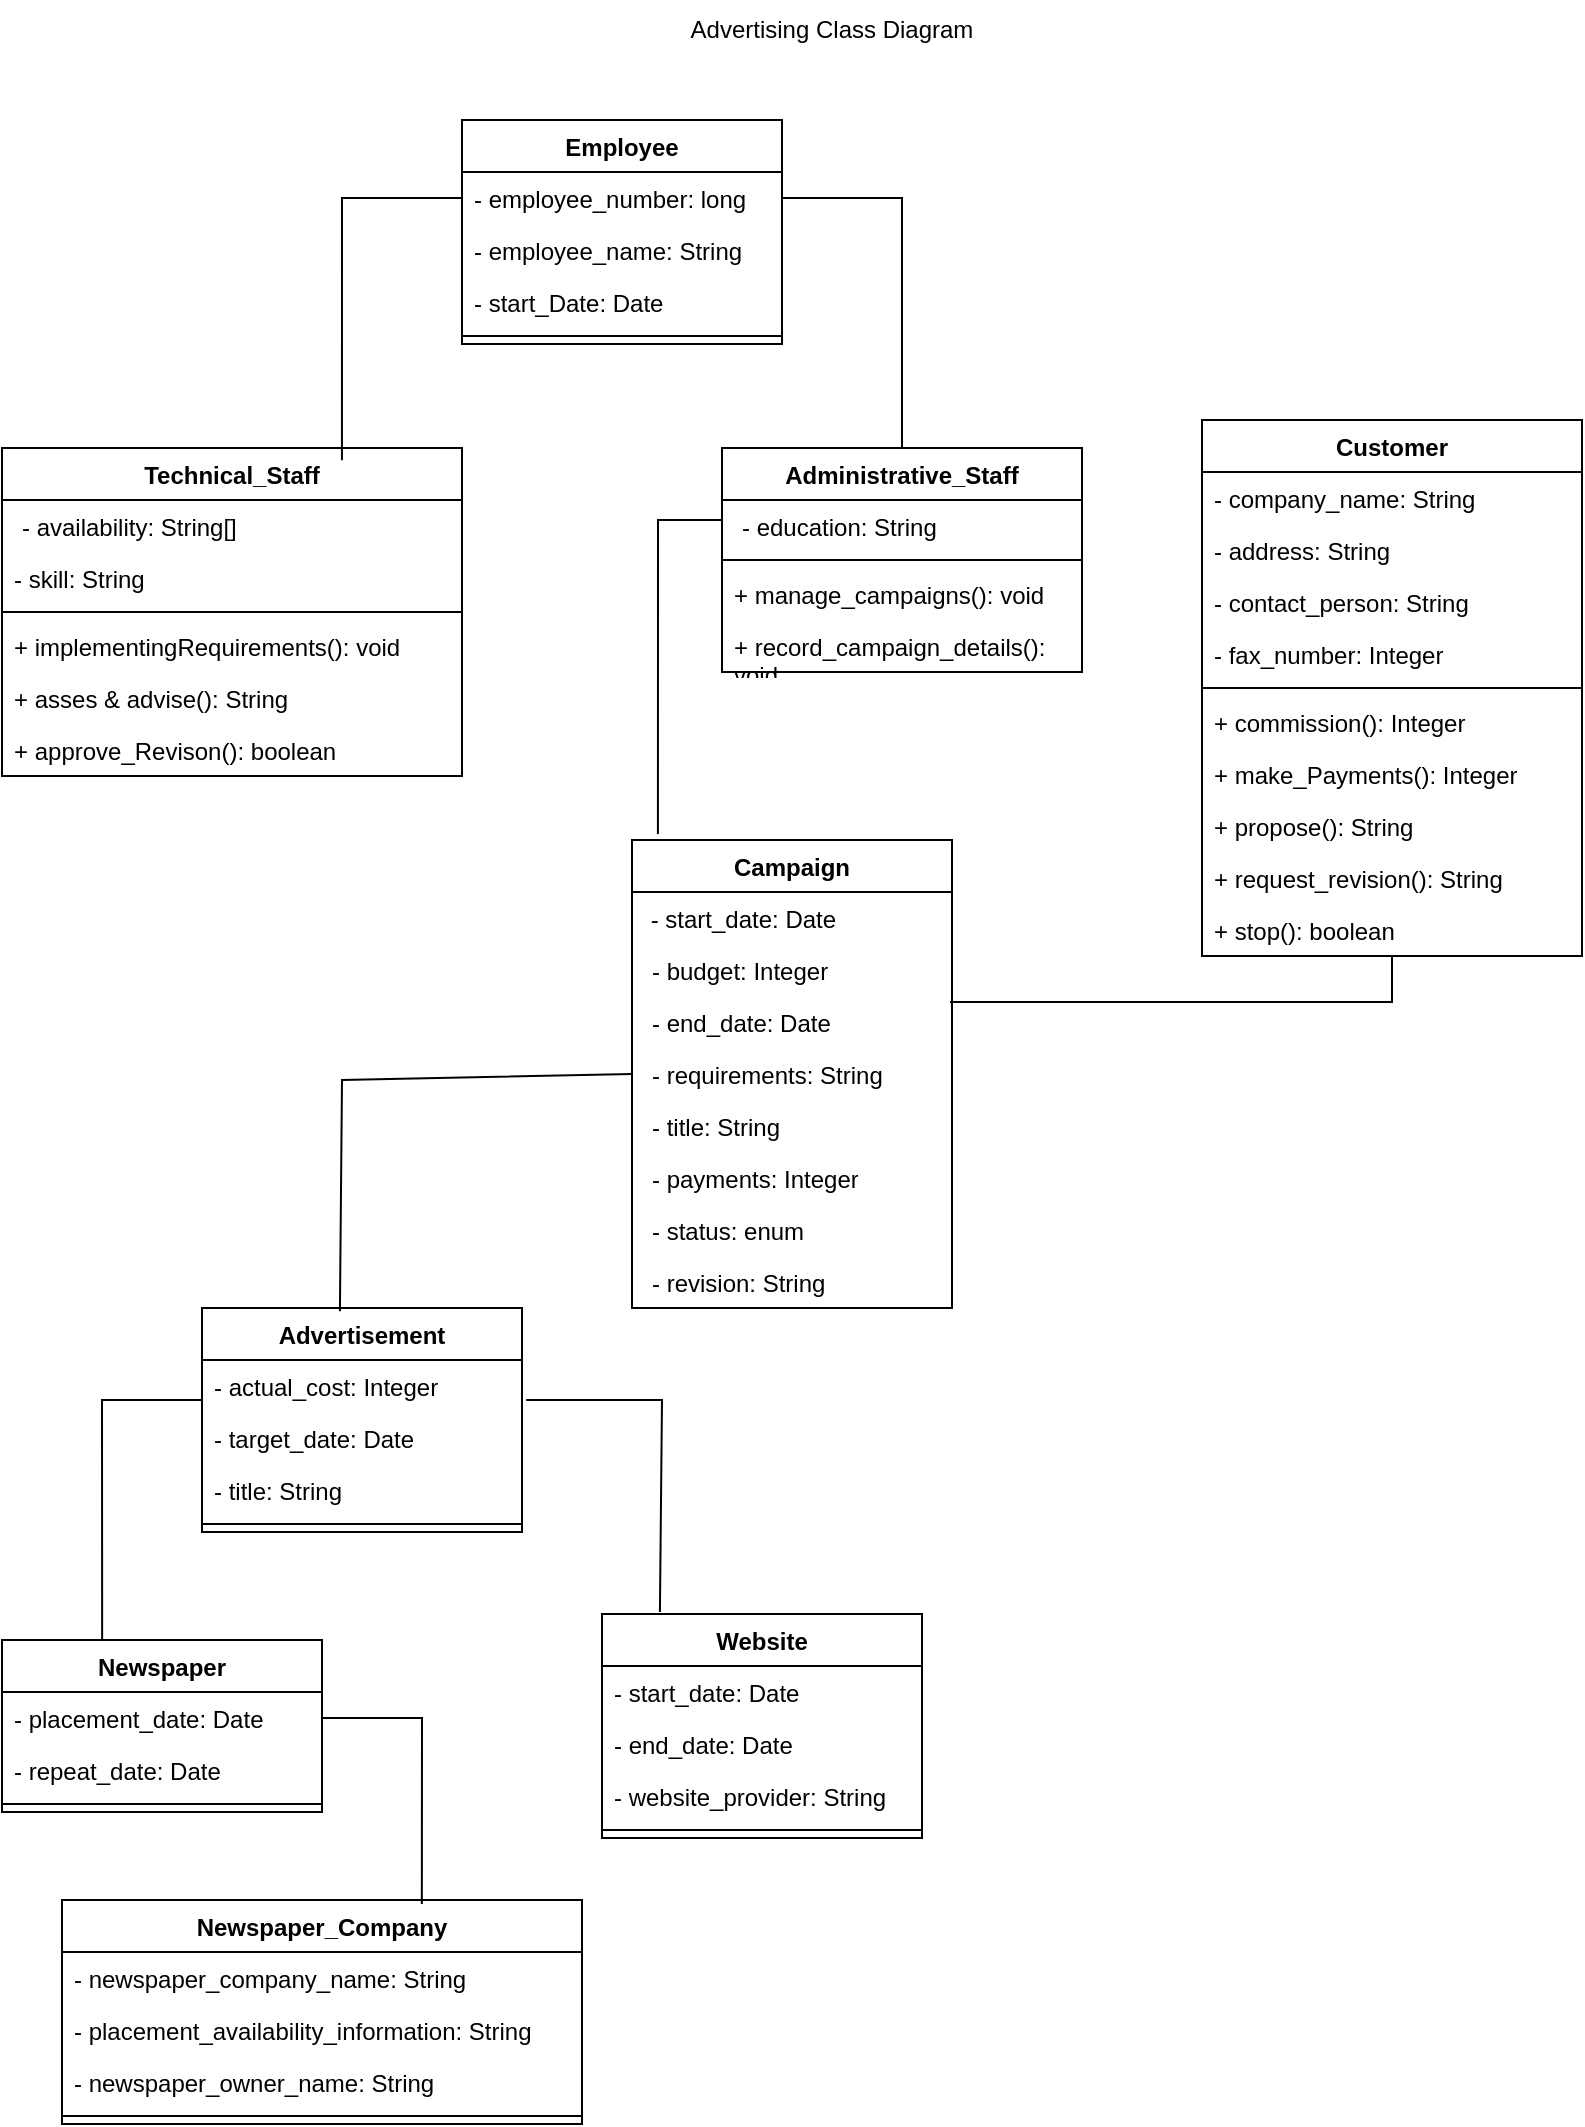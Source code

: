 <mxfile version="22.1.15" type="github">
  <diagram name="Page-1" id="4tycvIm1nPHwjcCRW_wV">
    <mxGraphModel dx="1434" dy="780" grid="1" gridSize="10" guides="1" tooltips="1" connect="1" arrows="1" fold="1" page="1" pageScale="1" pageWidth="850" pageHeight="1100" math="0" shadow="0">
      <root>
        <mxCell id="0" />
        <mxCell id="1" parent="0" />
        <mxCell id="DbfWO5yZ4nB2cymU3BEi-1" value="&lt;b style=&quot;border-color: var(--border-color);&quot;&gt;Employee&lt;/b&gt;" style="swimlane;fontStyle=1;align=center;verticalAlign=top;childLayout=stackLayout;horizontal=1;startSize=26;horizontalStack=0;resizeParent=1;resizeParentMax=0;resizeLast=0;collapsible=1;marginBottom=0;whiteSpace=wrap;html=1;" vertex="1" parent="1">
          <mxGeometry x="270" y="90" width="160" height="112" as="geometry" />
        </mxCell>
        <mxCell id="DbfWO5yZ4nB2cymU3BEi-2" value="- employee_number: long" style="text;strokeColor=none;fillColor=none;align=left;verticalAlign=top;spacingLeft=4;spacingRight=4;overflow=hidden;rotatable=0;points=[[0,0.5],[1,0.5]];portConstraint=eastwest;whiteSpace=wrap;html=1;" vertex="1" parent="DbfWO5yZ4nB2cymU3BEi-1">
          <mxGeometry y="26" width="160" height="26" as="geometry" />
        </mxCell>
        <mxCell id="DbfWO5yZ4nB2cymU3BEi-3" value="- employee_name: String" style="text;strokeColor=none;fillColor=none;align=left;verticalAlign=top;spacingLeft=4;spacingRight=4;overflow=hidden;rotatable=0;points=[[0,0.5],[1,0.5]];portConstraint=eastwest;whiteSpace=wrap;html=1;" vertex="1" parent="DbfWO5yZ4nB2cymU3BEi-1">
          <mxGeometry y="52" width="160" height="26" as="geometry" />
        </mxCell>
        <mxCell id="DbfWO5yZ4nB2cymU3BEi-4" value="- start_Date: Date" style="text;strokeColor=none;fillColor=none;align=left;verticalAlign=top;spacingLeft=4;spacingRight=4;overflow=hidden;rotatable=0;points=[[0,0.5],[1,0.5]];portConstraint=eastwest;whiteSpace=wrap;html=1;" vertex="1" parent="DbfWO5yZ4nB2cymU3BEi-1">
          <mxGeometry y="78" width="160" height="26" as="geometry" />
        </mxCell>
        <mxCell id="DbfWO5yZ4nB2cymU3BEi-5" value="" style="line;strokeWidth=1;fillColor=none;align=left;verticalAlign=middle;spacingTop=-1;spacingLeft=3;spacingRight=3;rotatable=0;labelPosition=right;points=[];portConstraint=eastwest;strokeColor=inherit;" vertex="1" parent="DbfWO5yZ4nB2cymU3BEi-1">
          <mxGeometry y="104" width="160" height="8" as="geometry" />
        </mxCell>
        <mxCell id="DbfWO5yZ4nB2cymU3BEi-6" value="&lt;b style=&quot;border-color: var(--border-color);&quot;&gt;Technical_Staff&lt;/b&gt;" style="swimlane;fontStyle=1;align=center;verticalAlign=top;childLayout=stackLayout;horizontal=1;startSize=26;horizontalStack=0;resizeParent=1;resizeParentMax=0;resizeLast=0;collapsible=1;marginBottom=0;whiteSpace=wrap;html=1;" vertex="1" parent="1">
          <mxGeometry x="40" y="254" width="230" height="164" as="geometry" />
        </mxCell>
        <mxCell id="DbfWO5yZ4nB2cymU3BEi-7" value="&lt;p style=&quot;border-color: var(--border-color); margin: 0px 0px 0px 4px;&quot;&gt;- availability: String[]&amp;nbsp;&lt;/p&gt;&lt;p style=&quot;border-color: var(--border-color); margin: 0px 0px 0px 4px;&quot;&gt;&lt;br style=&quot;border-color: var(--border-color);&quot;&gt;&lt;/p&gt;&lt;p style=&quot;border-color: var(--border-color); margin: 0px 0px 0px 4px;&quot;&gt;&lt;br style=&quot;border-color: var(--border-color);&quot;&gt;&lt;/p&gt;" style="text;strokeColor=none;fillColor=none;align=left;verticalAlign=top;spacingLeft=4;spacingRight=4;overflow=hidden;rotatable=0;points=[[0,0.5],[1,0.5]];portConstraint=eastwest;whiteSpace=wrap;html=1;" vertex="1" parent="DbfWO5yZ4nB2cymU3BEi-6">
          <mxGeometry y="26" width="230" height="26" as="geometry" />
        </mxCell>
        <mxCell id="DbfWO5yZ4nB2cymU3BEi-8" value="- skill: String&amp;nbsp;" style="text;strokeColor=none;fillColor=none;align=left;verticalAlign=top;spacingLeft=4;spacingRight=4;overflow=hidden;rotatable=0;points=[[0,0.5],[1,0.5]];portConstraint=eastwest;whiteSpace=wrap;html=1;" vertex="1" parent="DbfWO5yZ4nB2cymU3BEi-6">
          <mxGeometry y="52" width="230" height="26" as="geometry" />
        </mxCell>
        <mxCell id="DbfWO5yZ4nB2cymU3BEi-9" value="" style="line;strokeWidth=1;fillColor=none;align=left;verticalAlign=middle;spacingTop=-1;spacingLeft=3;spacingRight=3;rotatable=0;labelPosition=right;points=[];portConstraint=eastwest;strokeColor=inherit;" vertex="1" parent="DbfWO5yZ4nB2cymU3BEi-6">
          <mxGeometry y="78" width="230" height="8" as="geometry" />
        </mxCell>
        <mxCell id="DbfWO5yZ4nB2cymU3BEi-10" value="+ implementingRequirements(): void" style="text;strokeColor=none;fillColor=none;align=left;verticalAlign=top;spacingLeft=4;spacingRight=4;overflow=hidden;rotatable=0;points=[[0,0.5],[1,0.5]];portConstraint=eastwest;whiteSpace=wrap;html=1;" vertex="1" parent="DbfWO5yZ4nB2cymU3BEi-6">
          <mxGeometry y="86" width="230" height="26" as="geometry" />
        </mxCell>
        <mxCell id="DbfWO5yZ4nB2cymU3BEi-11" value="+ asses &amp;amp; advise(): String" style="text;strokeColor=none;fillColor=none;align=left;verticalAlign=top;spacingLeft=4;spacingRight=4;overflow=hidden;rotatable=0;points=[[0,0.5],[1,0.5]];portConstraint=eastwest;whiteSpace=wrap;html=1;" vertex="1" parent="DbfWO5yZ4nB2cymU3BEi-6">
          <mxGeometry y="112" width="230" height="26" as="geometry" />
        </mxCell>
        <mxCell id="DbfWO5yZ4nB2cymU3BEi-12" value="+ approve_Revison(): boolean" style="text;strokeColor=none;fillColor=none;align=left;verticalAlign=top;spacingLeft=4;spacingRight=4;overflow=hidden;rotatable=0;points=[[0,0.5],[1,0.5]];portConstraint=eastwest;whiteSpace=wrap;html=1;" vertex="1" parent="DbfWO5yZ4nB2cymU3BEi-6">
          <mxGeometry y="138" width="230" height="26" as="geometry" />
        </mxCell>
        <mxCell id="DbfWO5yZ4nB2cymU3BEi-13" value="&lt;b style=&quot;border-color: var(--border-color);&quot;&gt;Administrative_Staff&lt;/b&gt;" style="swimlane;fontStyle=1;align=center;verticalAlign=top;childLayout=stackLayout;horizontal=1;startSize=26;horizontalStack=0;resizeParent=1;resizeParentMax=0;resizeLast=0;collapsible=1;marginBottom=0;whiteSpace=wrap;html=1;" vertex="1" parent="1">
          <mxGeometry x="400" y="254" width="180" height="112" as="geometry" />
        </mxCell>
        <mxCell id="DbfWO5yZ4nB2cymU3BEi-14" value="&lt;p style=&quot;border-color: var(--border-color); margin: 0px 0px 0px 4px;&quot;&gt;- education: String&amp;nbsp;&lt;/p&gt;&lt;p style=&quot;border-color: var(--border-color); margin: 0px 0px 0px 4px;&quot;&gt;&lt;br style=&quot;border-color: var(--border-color);&quot;&gt;&lt;/p&gt;" style="text;strokeColor=none;fillColor=none;align=left;verticalAlign=top;spacingLeft=4;spacingRight=4;overflow=hidden;rotatable=0;points=[[0,0.5],[1,0.5]];portConstraint=eastwest;whiteSpace=wrap;html=1;" vertex="1" parent="DbfWO5yZ4nB2cymU3BEi-13">
          <mxGeometry y="26" width="180" height="26" as="geometry" />
        </mxCell>
        <mxCell id="DbfWO5yZ4nB2cymU3BEi-15" value="" style="line;strokeWidth=1;fillColor=none;align=left;verticalAlign=middle;spacingTop=-1;spacingLeft=3;spacingRight=3;rotatable=0;labelPosition=right;points=[];portConstraint=eastwest;strokeColor=inherit;" vertex="1" parent="DbfWO5yZ4nB2cymU3BEi-13">
          <mxGeometry y="52" width="180" height="8" as="geometry" />
        </mxCell>
        <mxCell id="DbfWO5yZ4nB2cymU3BEi-16" value="+ manage_campaigns(): void" style="text;strokeColor=none;fillColor=none;align=left;verticalAlign=top;spacingLeft=4;spacingRight=4;overflow=hidden;rotatable=0;points=[[0,0.5],[1,0.5]];portConstraint=eastwest;whiteSpace=wrap;html=1;" vertex="1" parent="DbfWO5yZ4nB2cymU3BEi-13">
          <mxGeometry y="60" width="180" height="26" as="geometry" />
        </mxCell>
        <mxCell id="DbfWO5yZ4nB2cymU3BEi-17" value="+ record_campaign_details(): void" style="text;strokeColor=none;fillColor=none;align=left;verticalAlign=top;spacingLeft=4;spacingRight=4;overflow=hidden;rotatable=0;points=[[0,0.5],[1,0.5]];portConstraint=eastwest;whiteSpace=wrap;html=1;" vertex="1" parent="DbfWO5yZ4nB2cymU3BEi-13">
          <mxGeometry y="86" width="180" height="26" as="geometry" />
        </mxCell>
        <mxCell id="DbfWO5yZ4nB2cymU3BEi-18" value="" style="endArrow=none;html=1;rounded=0;entryX=0;entryY=0.5;entryDx=0;entryDy=0;exitX=0.739;exitY=0.037;exitDx=0;exitDy=0;exitPerimeter=0;" edge="1" parent="1" source="DbfWO5yZ4nB2cymU3BEi-6" target="DbfWO5yZ4nB2cymU3BEi-2">
          <mxGeometry width="50" height="50" relative="1" as="geometry">
            <mxPoint x="210" y="250" as="sourcePoint" />
            <mxPoint x="250" y="130" as="targetPoint" />
            <Array as="points">
              <mxPoint x="210" y="129" />
            </Array>
          </mxGeometry>
        </mxCell>
        <mxCell id="DbfWO5yZ4nB2cymU3BEi-19" value="" style="endArrow=none;html=1;rounded=0;entryX=1;entryY=0.5;entryDx=0;entryDy=0;exitX=0.5;exitY=0;exitDx=0;exitDy=0;" edge="1" parent="1" source="DbfWO5yZ4nB2cymU3BEi-13" target="DbfWO5yZ4nB2cymU3BEi-2">
          <mxGeometry width="50" height="50" relative="1" as="geometry">
            <mxPoint x="220" y="270" as="sourcePoint" />
            <mxPoint x="270" y="139" as="targetPoint" />
            <Array as="points">
              <mxPoint x="490" y="129" />
            </Array>
          </mxGeometry>
        </mxCell>
        <mxCell id="DbfWO5yZ4nB2cymU3BEi-20" value="Campaign" style="swimlane;fontStyle=1;align=center;verticalAlign=top;childLayout=stackLayout;horizontal=1;startSize=26;horizontalStack=0;resizeParent=1;resizeParentMax=0;resizeLast=0;collapsible=1;marginBottom=0;whiteSpace=wrap;html=1;" vertex="1" parent="1">
          <mxGeometry x="355" y="450" width="160" height="234" as="geometry" />
        </mxCell>
        <mxCell id="DbfWO5yZ4nB2cymU3BEi-21" value="&amp;nbsp;- start_date: Date" style="text;strokeColor=none;fillColor=none;align=left;verticalAlign=top;spacingLeft=4;spacingRight=4;overflow=hidden;rotatable=0;points=[[0,0.5],[1,0.5]];portConstraint=eastwest;whiteSpace=wrap;html=1;" vertex="1" parent="DbfWO5yZ4nB2cymU3BEi-20">
          <mxGeometry y="26" width="160" height="26" as="geometry" />
        </mxCell>
        <mxCell id="DbfWO5yZ4nB2cymU3BEi-22" value="&lt;p style=&quot;border-color: var(--border-color); margin: 0px 0px 0px 4px;&quot;&gt;- budget: Integer&amp;nbsp;&lt;/p&gt;&lt;p style=&quot;border-color: var(--border-color); margin: 0px 0px 0px 4px;&quot;&gt;&lt;br style=&quot;border-color: var(--border-color);&quot;&gt;&lt;/p&gt;" style="text;strokeColor=none;fillColor=none;align=left;verticalAlign=top;spacingLeft=4;spacingRight=4;overflow=hidden;rotatable=0;points=[[0,0.5],[1,0.5]];portConstraint=eastwest;whiteSpace=wrap;html=1;" vertex="1" parent="DbfWO5yZ4nB2cymU3BEi-20">
          <mxGeometry y="52" width="160" height="26" as="geometry" />
        </mxCell>
        <mxCell id="DbfWO5yZ4nB2cymU3BEi-23" value="&lt;p style=&quot;border-color: var(--border-color); margin: 0px 0px 0px 4px;&quot;&gt;- end_date: Date&lt;/p&gt;&lt;p style=&quot;border-color: var(--border-color); margin: 0px 0px 0px 4px;&quot;&gt;&lt;br style=&quot;border-color: var(--border-color);&quot;&gt;&lt;/p&gt;" style="text;strokeColor=none;fillColor=none;align=left;verticalAlign=top;spacingLeft=4;spacingRight=4;overflow=hidden;rotatable=0;points=[[0,0.5],[1,0.5]];portConstraint=eastwest;whiteSpace=wrap;html=1;" vertex="1" parent="DbfWO5yZ4nB2cymU3BEi-20">
          <mxGeometry y="78" width="160" height="26" as="geometry" />
        </mxCell>
        <mxCell id="DbfWO5yZ4nB2cymU3BEi-24" value="&lt;p style=&quot;border-color: var(--border-color); margin: 0px 0px 0px 4px;&quot;&gt;- requirements: String&lt;/p&gt;&lt;p style=&quot;border-color: var(--border-color); margin: 0px 0px 0px 4px;&quot;&gt;&lt;br style=&quot;border-color: var(--border-color);&quot;&gt;&lt;/p&gt;" style="text;strokeColor=none;fillColor=none;align=left;verticalAlign=top;spacingLeft=4;spacingRight=4;overflow=hidden;rotatable=0;points=[[0,0.5],[1,0.5]];portConstraint=eastwest;whiteSpace=wrap;html=1;" vertex="1" parent="DbfWO5yZ4nB2cymU3BEi-20">
          <mxGeometry y="104" width="160" height="26" as="geometry" />
        </mxCell>
        <mxCell id="DbfWO5yZ4nB2cymU3BEi-25" value="&lt;p style=&quot;border-color: var(--border-color); margin: 0px 0px 0px 4px;&quot;&gt;- title: String&lt;/p&gt;&lt;p style=&quot;border-color: var(--border-color); margin: 0px 0px 0px 4px;&quot;&gt;&lt;br style=&quot;border-color: var(--border-color);&quot;&gt;&lt;/p&gt;" style="text;strokeColor=none;fillColor=none;align=left;verticalAlign=top;spacingLeft=4;spacingRight=4;overflow=hidden;rotatable=0;points=[[0,0.5],[1,0.5]];portConstraint=eastwest;whiteSpace=wrap;html=1;" vertex="1" parent="DbfWO5yZ4nB2cymU3BEi-20">
          <mxGeometry y="130" width="160" height="26" as="geometry" />
        </mxCell>
        <mxCell id="DbfWO5yZ4nB2cymU3BEi-26" value="&lt;p style=&quot;border-color: var(--border-color); margin: 0px 0px 0px 4px;&quot;&gt;- payments: Integer&lt;/p&gt;&lt;p style=&quot;border-color: var(--border-color); margin: 0px 0px 0px 4px;&quot;&gt;&lt;br style=&quot;border-color: var(--border-color);&quot;&gt;&lt;/p&gt;" style="text;strokeColor=none;fillColor=none;align=left;verticalAlign=top;spacingLeft=4;spacingRight=4;overflow=hidden;rotatable=0;points=[[0,0.5],[1,0.5]];portConstraint=eastwest;whiteSpace=wrap;html=1;" vertex="1" parent="DbfWO5yZ4nB2cymU3BEi-20">
          <mxGeometry y="156" width="160" height="26" as="geometry" />
        </mxCell>
        <mxCell id="DbfWO5yZ4nB2cymU3BEi-27" value="&lt;p style=&quot;border-color: var(--border-color); margin: 0px 0px 0px 4px;&quot;&gt;- status: enum&lt;/p&gt;&lt;p style=&quot;border-color: var(--border-color); margin: 0px 0px 0px 4px;&quot;&gt;&lt;br style=&quot;border-color: var(--border-color);&quot;&gt;&lt;/p&gt;" style="text;strokeColor=none;fillColor=none;align=left;verticalAlign=top;spacingLeft=4;spacingRight=4;overflow=hidden;rotatable=0;points=[[0,0.5],[1,0.5]];portConstraint=eastwest;whiteSpace=wrap;html=1;" vertex="1" parent="DbfWO5yZ4nB2cymU3BEi-20">
          <mxGeometry y="182" width="160" height="26" as="geometry" />
        </mxCell>
        <mxCell id="DbfWO5yZ4nB2cymU3BEi-28" value="&lt;p style=&quot;border-color: var(--border-color); margin: 0px 0px 0px 4px;&quot;&gt;- revision: String&lt;/p&gt;&lt;p style=&quot;border-color: var(--border-color); margin: 0px 0px 0px 4px;&quot;&gt;&lt;br style=&quot;border-color: var(--border-color);&quot;&gt;&lt;/p&gt;" style="text;strokeColor=none;fillColor=none;align=left;verticalAlign=top;spacingLeft=4;spacingRight=4;overflow=hidden;rotatable=0;points=[[0,0.5],[1,0.5]];portConstraint=eastwest;whiteSpace=wrap;html=1;" vertex="1" parent="DbfWO5yZ4nB2cymU3BEi-20">
          <mxGeometry y="208" width="160" height="26" as="geometry" />
        </mxCell>
        <mxCell id="DbfWO5yZ4nB2cymU3BEi-29" value="&lt;b style=&quot;border-color: var(--border-color);&quot;&gt;Customer&lt;/b&gt;" style="swimlane;fontStyle=1;align=center;verticalAlign=top;childLayout=stackLayout;horizontal=1;startSize=26;horizontalStack=0;resizeParent=1;resizeParentMax=0;resizeLast=0;collapsible=1;marginBottom=0;whiteSpace=wrap;html=1;" vertex="1" parent="1">
          <mxGeometry x="640" y="240" width="190" height="268" as="geometry" />
        </mxCell>
        <mxCell id="DbfWO5yZ4nB2cymU3BEi-30" value="- company_name: String" style="text;strokeColor=none;fillColor=none;align=left;verticalAlign=top;spacingLeft=4;spacingRight=4;overflow=hidden;rotatable=0;points=[[0,0.5],[1,0.5]];portConstraint=eastwest;whiteSpace=wrap;html=1;" vertex="1" parent="DbfWO5yZ4nB2cymU3BEi-29">
          <mxGeometry y="26" width="190" height="26" as="geometry" />
        </mxCell>
        <mxCell id="DbfWO5yZ4nB2cymU3BEi-31" value="- address: String" style="text;strokeColor=none;fillColor=none;align=left;verticalAlign=top;spacingLeft=4;spacingRight=4;overflow=hidden;rotatable=0;points=[[0,0.5],[1,0.5]];portConstraint=eastwest;whiteSpace=wrap;html=1;" vertex="1" parent="DbfWO5yZ4nB2cymU3BEi-29">
          <mxGeometry y="52" width="190" height="26" as="geometry" />
        </mxCell>
        <mxCell id="DbfWO5yZ4nB2cymU3BEi-32" value="- contact_person: String" style="text;strokeColor=none;fillColor=none;align=left;verticalAlign=top;spacingLeft=4;spacingRight=4;overflow=hidden;rotatable=0;points=[[0,0.5],[1,0.5]];portConstraint=eastwest;whiteSpace=wrap;html=1;" vertex="1" parent="DbfWO5yZ4nB2cymU3BEi-29">
          <mxGeometry y="78" width="190" height="26" as="geometry" />
        </mxCell>
        <mxCell id="DbfWO5yZ4nB2cymU3BEi-33" value="- fax_number: Integer" style="text;strokeColor=none;fillColor=none;align=left;verticalAlign=top;spacingLeft=4;spacingRight=4;overflow=hidden;rotatable=0;points=[[0,0.5],[1,0.5]];portConstraint=eastwest;whiteSpace=wrap;html=1;" vertex="1" parent="DbfWO5yZ4nB2cymU3BEi-29">
          <mxGeometry y="104" width="190" height="26" as="geometry" />
        </mxCell>
        <mxCell id="DbfWO5yZ4nB2cymU3BEi-34" value="" style="line;strokeWidth=1;fillColor=none;align=left;verticalAlign=middle;spacingTop=-1;spacingLeft=3;spacingRight=3;rotatable=0;labelPosition=right;points=[];portConstraint=eastwest;strokeColor=inherit;" vertex="1" parent="DbfWO5yZ4nB2cymU3BEi-29">
          <mxGeometry y="130" width="190" height="8" as="geometry" />
        </mxCell>
        <mxCell id="DbfWO5yZ4nB2cymU3BEi-35" value="+ commission(): Integer" style="text;strokeColor=none;fillColor=none;align=left;verticalAlign=top;spacingLeft=4;spacingRight=4;overflow=hidden;rotatable=0;points=[[0,0.5],[1,0.5]];portConstraint=eastwest;whiteSpace=wrap;html=1;" vertex="1" parent="DbfWO5yZ4nB2cymU3BEi-29">
          <mxGeometry y="138" width="190" height="26" as="geometry" />
        </mxCell>
        <mxCell id="DbfWO5yZ4nB2cymU3BEi-36" value="+ make_Payments(): Integer" style="text;strokeColor=none;fillColor=none;align=left;verticalAlign=top;spacingLeft=4;spacingRight=4;overflow=hidden;rotatable=0;points=[[0,0.5],[1,0.5]];portConstraint=eastwest;whiteSpace=wrap;html=1;" vertex="1" parent="DbfWO5yZ4nB2cymU3BEi-29">
          <mxGeometry y="164" width="190" height="26" as="geometry" />
        </mxCell>
        <mxCell id="DbfWO5yZ4nB2cymU3BEi-37" value="+ propose(): String" style="text;strokeColor=none;fillColor=none;align=left;verticalAlign=top;spacingLeft=4;spacingRight=4;overflow=hidden;rotatable=0;points=[[0,0.5],[1,0.5]];portConstraint=eastwest;whiteSpace=wrap;html=1;" vertex="1" parent="DbfWO5yZ4nB2cymU3BEi-29">
          <mxGeometry y="190" width="190" height="26" as="geometry" />
        </mxCell>
        <mxCell id="DbfWO5yZ4nB2cymU3BEi-38" value="+ request_revision(): String" style="text;strokeColor=none;fillColor=none;align=left;verticalAlign=top;spacingLeft=4;spacingRight=4;overflow=hidden;rotatable=0;points=[[0,0.5],[1,0.5]];portConstraint=eastwest;whiteSpace=wrap;html=1;" vertex="1" parent="DbfWO5yZ4nB2cymU3BEi-29">
          <mxGeometry y="216" width="190" height="26" as="geometry" />
        </mxCell>
        <mxCell id="DbfWO5yZ4nB2cymU3BEi-39" value="+ stop(): boolean" style="text;strokeColor=none;fillColor=none;align=left;verticalAlign=top;spacingLeft=4;spacingRight=4;overflow=hidden;rotatable=0;points=[[0,0.5],[1,0.5]];portConstraint=eastwest;whiteSpace=wrap;html=1;" vertex="1" parent="DbfWO5yZ4nB2cymU3BEi-29">
          <mxGeometry y="242" width="190" height="26" as="geometry" />
        </mxCell>
        <mxCell id="DbfWO5yZ4nB2cymU3BEi-40" value="" style="endArrow=none;html=1;rounded=0;exitX=0.081;exitY=-0.013;exitDx=0;exitDy=0;exitPerimeter=0;" edge="1" parent="1" source="DbfWO5yZ4nB2cymU3BEi-20">
          <mxGeometry width="50" height="50" relative="1" as="geometry">
            <mxPoint x="370" y="455" as="sourcePoint" />
            <mxPoint x="400" y="290" as="targetPoint" />
            <Array as="points">
              <mxPoint x="368" y="290" />
            </Array>
          </mxGeometry>
        </mxCell>
        <mxCell id="DbfWO5yZ4nB2cymU3BEi-41" value="" style="endArrow=none;html=1;rounded=0;exitX=0.994;exitY=1.115;exitDx=0;exitDy=0;exitPerimeter=0;" edge="1" parent="1" source="DbfWO5yZ4nB2cymU3BEi-22" target="DbfWO5yZ4nB2cymU3BEi-39">
          <mxGeometry width="50" height="50" relative="1" as="geometry">
            <mxPoint x="378" y="497" as="sourcePoint" />
            <mxPoint x="730" y="520" as="targetPoint" />
            <Array as="points">
              <mxPoint x="735" y="531" />
            </Array>
          </mxGeometry>
        </mxCell>
        <mxCell id="DbfWO5yZ4nB2cymU3BEi-42" value="Advertisement" style="swimlane;fontStyle=1;align=center;verticalAlign=top;childLayout=stackLayout;horizontal=1;startSize=26;horizontalStack=0;resizeParent=1;resizeParentMax=0;resizeLast=0;collapsible=1;marginBottom=0;whiteSpace=wrap;html=1;" vertex="1" parent="1">
          <mxGeometry x="140" y="684" width="160" height="112" as="geometry" />
        </mxCell>
        <mxCell id="DbfWO5yZ4nB2cymU3BEi-43" value="- actual_cost: Integer" style="text;strokeColor=none;fillColor=none;align=left;verticalAlign=top;spacingLeft=4;spacingRight=4;overflow=hidden;rotatable=0;points=[[0,0.5],[1,0.5]];portConstraint=eastwest;whiteSpace=wrap;html=1;" vertex="1" parent="DbfWO5yZ4nB2cymU3BEi-42">
          <mxGeometry y="26" width="160" height="26" as="geometry" />
        </mxCell>
        <mxCell id="DbfWO5yZ4nB2cymU3BEi-44" value="- target_date: Date" style="text;strokeColor=none;fillColor=none;align=left;verticalAlign=top;spacingLeft=4;spacingRight=4;overflow=hidden;rotatable=0;points=[[0,0.5],[1,0.5]];portConstraint=eastwest;whiteSpace=wrap;html=1;" vertex="1" parent="DbfWO5yZ4nB2cymU3BEi-42">
          <mxGeometry y="52" width="160" height="26" as="geometry" />
        </mxCell>
        <mxCell id="DbfWO5yZ4nB2cymU3BEi-45" value="- title: String" style="text;strokeColor=none;fillColor=none;align=left;verticalAlign=top;spacingLeft=4;spacingRight=4;overflow=hidden;rotatable=0;points=[[0,0.5],[1,0.5]];portConstraint=eastwest;whiteSpace=wrap;html=1;" vertex="1" parent="DbfWO5yZ4nB2cymU3BEi-42">
          <mxGeometry y="78" width="160" height="26" as="geometry" />
        </mxCell>
        <mxCell id="DbfWO5yZ4nB2cymU3BEi-46" value="" style="line;strokeWidth=1;fillColor=none;align=left;verticalAlign=middle;spacingTop=-1;spacingLeft=3;spacingRight=3;rotatable=0;labelPosition=right;points=[];portConstraint=eastwest;strokeColor=inherit;" vertex="1" parent="DbfWO5yZ4nB2cymU3BEi-42">
          <mxGeometry y="104" width="160" height="8" as="geometry" />
        </mxCell>
        <mxCell id="DbfWO5yZ4nB2cymU3BEi-47" value="" style="endArrow=none;html=1;rounded=0;exitX=0.431;exitY=0.014;exitDx=0;exitDy=0;exitPerimeter=0;entryX=0;entryY=0.5;entryDx=0;entryDy=0;" edge="1" parent="1" source="DbfWO5yZ4nB2cymU3BEi-42" target="DbfWO5yZ4nB2cymU3BEi-24">
          <mxGeometry width="50" height="50" relative="1" as="geometry">
            <mxPoint x="180" y="677" as="sourcePoint" />
            <mxPoint x="350" y="570" as="targetPoint" />
            <Array as="points">
              <mxPoint x="210" y="570" />
            </Array>
          </mxGeometry>
        </mxCell>
        <mxCell id="DbfWO5yZ4nB2cymU3BEi-48" value="Newspaper" style="swimlane;fontStyle=1;align=center;verticalAlign=top;childLayout=stackLayout;horizontal=1;startSize=26;horizontalStack=0;resizeParent=1;resizeParentMax=0;resizeLast=0;collapsible=1;marginBottom=0;whiteSpace=wrap;html=1;" vertex="1" parent="1">
          <mxGeometry x="40" y="850" width="160" height="86" as="geometry" />
        </mxCell>
        <mxCell id="DbfWO5yZ4nB2cymU3BEi-49" value="- placement_date: Date" style="text;strokeColor=none;fillColor=none;align=left;verticalAlign=top;spacingLeft=4;spacingRight=4;overflow=hidden;rotatable=0;points=[[0,0.5],[1,0.5]];portConstraint=eastwest;whiteSpace=wrap;html=1;" vertex="1" parent="DbfWO5yZ4nB2cymU3BEi-48">
          <mxGeometry y="26" width="160" height="26" as="geometry" />
        </mxCell>
        <mxCell id="DbfWO5yZ4nB2cymU3BEi-50" value="- repeat_date: Date" style="text;strokeColor=none;fillColor=none;align=left;verticalAlign=top;spacingLeft=4;spacingRight=4;overflow=hidden;rotatable=0;points=[[0,0.5],[1,0.5]];portConstraint=eastwest;whiteSpace=wrap;html=1;" vertex="1" parent="DbfWO5yZ4nB2cymU3BEi-48">
          <mxGeometry y="52" width="160" height="26" as="geometry" />
        </mxCell>
        <mxCell id="DbfWO5yZ4nB2cymU3BEi-51" value="" style="line;strokeWidth=1;fillColor=none;align=left;verticalAlign=middle;spacingTop=-1;spacingLeft=3;spacingRight=3;rotatable=0;labelPosition=right;points=[];portConstraint=eastwest;strokeColor=inherit;" vertex="1" parent="DbfWO5yZ4nB2cymU3BEi-48">
          <mxGeometry y="78" width="160" height="8" as="geometry" />
        </mxCell>
        <mxCell id="DbfWO5yZ4nB2cymU3BEi-52" value="Website" style="swimlane;fontStyle=1;align=center;verticalAlign=top;childLayout=stackLayout;horizontal=1;startSize=26;horizontalStack=0;resizeParent=1;resizeParentMax=0;resizeLast=0;collapsible=1;marginBottom=0;whiteSpace=wrap;html=1;" vertex="1" parent="1">
          <mxGeometry x="340" y="837" width="160" height="112" as="geometry" />
        </mxCell>
        <mxCell id="DbfWO5yZ4nB2cymU3BEi-53" value="- start_date: Date" style="text;strokeColor=none;fillColor=none;align=left;verticalAlign=top;spacingLeft=4;spacingRight=4;overflow=hidden;rotatable=0;points=[[0,0.5],[1,0.5]];portConstraint=eastwest;whiteSpace=wrap;html=1;" vertex="1" parent="DbfWO5yZ4nB2cymU3BEi-52">
          <mxGeometry y="26" width="160" height="26" as="geometry" />
        </mxCell>
        <mxCell id="DbfWO5yZ4nB2cymU3BEi-54" value="- end_date: Date" style="text;strokeColor=none;fillColor=none;align=left;verticalAlign=top;spacingLeft=4;spacingRight=4;overflow=hidden;rotatable=0;points=[[0,0.5],[1,0.5]];portConstraint=eastwest;whiteSpace=wrap;html=1;" vertex="1" parent="DbfWO5yZ4nB2cymU3BEi-52">
          <mxGeometry y="52" width="160" height="26" as="geometry" />
        </mxCell>
        <mxCell id="DbfWO5yZ4nB2cymU3BEi-55" value="- website_provider: String" style="text;strokeColor=none;fillColor=none;align=left;verticalAlign=top;spacingLeft=4;spacingRight=4;overflow=hidden;rotatable=0;points=[[0,0.5],[1,0.5]];portConstraint=eastwest;whiteSpace=wrap;html=1;" vertex="1" parent="DbfWO5yZ4nB2cymU3BEi-52">
          <mxGeometry y="78" width="160" height="26" as="geometry" />
        </mxCell>
        <mxCell id="DbfWO5yZ4nB2cymU3BEi-56" value="" style="line;strokeWidth=1;fillColor=none;align=left;verticalAlign=middle;spacingTop=-1;spacingLeft=3;spacingRight=3;rotatable=0;labelPosition=right;points=[];portConstraint=eastwest;strokeColor=inherit;" vertex="1" parent="DbfWO5yZ4nB2cymU3BEi-52">
          <mxGeometry y="104" width="160" height="8" as="geometry" />
        </mxCell>
        <mxCell id="DbfWO5yZ4nB2cymU3BEi-57" value="Newspaper_Company" style="swimlane;fontStyle=1;align=center;verticalAlign=top;childLayout=stackLayout;horizontal=1;startSize=26;horizontalStack=0;resizeParent=1;resizeParentMax=0;resizeLast=0;collapsible=1;marginBottom=0;whiteSpace=wrap;html=1;" vertex="1" parent="1">
          <mxGeometry x="70" y="980" width="260" height="112" as="geometry" />
        </mxCell>
        <mxCell id="DbfWO5yZ4nB2cymU3BEi-58" value="- newspaper_company_name: String" style="text;strokeColor=none;fillColor=none;align=left;verticalAlign=top;spacingLeft=4;spacingRight=4;overflow=hidden;rotatable=0;points=[[0,0.5],[1,0.5]];portConstraint=eastwest;whiteSpace=wrap;html=1;" vertex="1" parent="DbfWO5yZ4nB2cymU3BEi-57">
          <mxGeometry y="26" width="260" height="26" as="geometry" />
        </mxCell>
        <mxCell id="DbfWO5yZ4nB2cymU3BEi-59" value="-&amp;nbsp;placement_availability_information: String" style="text;strokeColor=none;fillColor=none;align=left;verticalAlign=top;spacingLeft=4;spacingRight=4;overflow=hidden;rotatable=0;points=[[0,0.5],[1,0.5]];portConstraint=eastwest;whiteSpace=wrap;html=1;" vertex="1" parent="DbfWO5yZ4nB2cymU3BEi-57">
          <mxGeometry y="52" width="260" height="26" as="geometry" />
        </mxCell>
        <mxCell id="DbfWO5yZ4nB2cymU3BEi-60" value="- newspaper_owner_name: String" style="text;strokeColor=none;fillColor=none;align=left;verticalAlign=top;spacingLeft=4;spacingRight=4;overflow=hidden;rotatable=0;points=[[0,0.5],[1,0.5]];portConstraint=eastwest;whiteSpace=wrap;html=1;" vertex="1" parent="DbfWO5yZ4nB2cymU3BEi-57">
          <mxGeometry y="78" width="260" height="26" as="geometry" />
        </mxCell>
        <mxCell id="DbfWO5yZ4nB2cymU3BEi-61" value="" style="line;strokeWidth=1;fillColor=none;align=left;verticalAlign=middle;spacingTop=-1;spacingLeft=3;spacingRight=3;rotatable=0;labelPosition=right;points=[];portConstraint=eastwest;strokeColor=inherit;" vertex="1" parent="DbfWO5yZ4nB2cymU3BEi-57">
          <mxGeometry y="104" width="260" height="8" as="geometry" />
        </mxCell>
        <mxCell id="DbfWO5yZ4nB2cymU3BEi-62" value="" style="endArrow=none;html=1;rounded=0;entryX=0;entryY=-0.231;entryDx=0;entryDy=0;exitX=0.313;exitY=0;exitDx=0;exitDy=0;exitPerimeter=0;entryPerimeter=0;" edge="1" parent="1" source="DbfWO5yZ4nB2cymU3BEi-48" target="DbfWO5yZ4nB2cymU3BEi-44">
          <mxGeometry width="50" height="50" relative="1" as="geometry">
            <mxPoint x="680" y="930" as="sourcePoint" />
            <mxPoint x="730" y="880" as="targetPoint" />
            <Array as="points">
              <mxPoint x="90" y="730" />
            </Array>
          </mxGeometry>
        </mxCell>
        <mxCell id="DbfWO5yZ4nB2cymU3BEi-63" value="" style="endArrow=none;html=1;rounded=0;entryX=1.013;entryY=-0.231;entryDx=0;entryDy=0;entryPerimeter=0;exitX=0.181;exitY=-0.009;exitDx=0;exitDy=0;exitPerimeter=0;" edge="1" parent="1" source="DbfWO5yZ4nB2cymU3BEi-52" target="DbfWO5yZ4nB2cymU3BEi-44">
          <mxGeometry width="50" height="50" relative="1" as="geometry">
            <mxPoint x="370" y="830" as="sourcePoint" />
            <mxPoint x="150" y="740" as="targetPoint" />
            <Array as="points">
              <mxPoint x="370" y="730" />
            </Array>
          </mxGeometry>
        </mxCell>
        <mxCell id="DbfWO5yZ4nB2cymU3BEi-64" value="" style="endArrow=none;html=1;rounded=0;exitX=0.692;exitY=0.018;exitDx=0;exitDy=0;exitPerimeter=0;entryX=1;entryY=0.5;entryDx=0;entryDy=0;" edge="1" parent="1" source="DbfWO5yZ4nB2cymU3BEi-57" target="DbfWO5yZ4nB2cymU3BEi-49">
          <mxGeometry width="50" height="50" relative="1" as="geometry">
            <mxPoint x="100" y="860" as="sourcePoint" />
            <mxPoint x="220" y="830" as="targetPoint" />
            <Array as="points">
              <mxPoint x="250" y="889" />
            </Array>
          </mxGeometry>
        </mxCell>
        <mxCell id="DbfWO5yZ4nB2cymU3BEi-65" value="Advertising Class Diagram" style="text;strokeColor=none;align=center;fillColor=none;html=1;verticalAlign=middle;whiteSpace=wrap;rounded=0;" vertex="1" parent="1">
          <mxGeometry x="360" y="30" width="190" height="30" as="geometry" />
        </mxCell>
      </root>
    </mxGraphModel>
  </diagram>
</mxfile>
